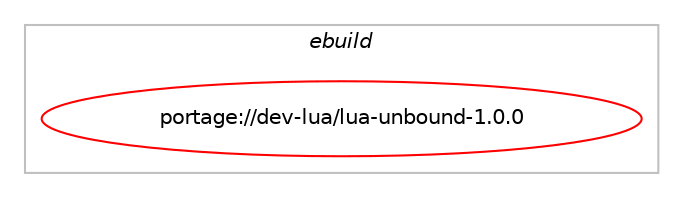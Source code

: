 digraph prolog {

# *************
# Graph options
# *************

newrank=true;
concentrate=true;
compound=true;
graph [rankdir=LR,fontname=Helvetica,fontsize=10,ranksep=1.5];#, ranksep=2.5, nodesep=0.2];
edge  [arrowhead=vee];
node  [fontname=Helvetica,fontsize=10];

# **********
# The ebuild
# **********

subgraph cluster_leftcol {
color=gray;
label=<<i>ebuild</i>>;
id [label="portage://dev-lua/lua-unbound-1.0.0", color=red, width=4, href="../dev-lua/lua-unbound-1.0.0.svg"];
}

# ****************
# The dependencies
# ****************

subgraph cluster_midcol {
color=gray;
label=<<i>dependencies</i>>;
subgraph cluster_compile {
fillcolor="#eeeeee";
style=filled;
label=<<i>compile</i>>;
# *** BEGIN UNKNOWN DEPENDENCY TYPE (TODO) ***
# id -> equal(use_conditional_group(positive,lua_targets_lua5-1,portage://dev-lua/lua-unbound-1.0.0,[package_dependency(portage://dev-lua/lua-unbound-1.0.0,install,no,dev-lang,lua,none,[,,],[slot(5.1)],[])]))
# *** END UNKNOWN DEPENDENCY TYPE (TODO) ***

# *** BEGIN UNKNOWN DEPENDENCY TYPE (TODO) ***
# id -> equal(use_conditional_group(positive,lua_targets_lua5-3,portage://dev-lua/lua-unbound-1.0.0,[package_dependency(portage://dev-lua/lua-unbound-1.0.0,install,no,dev-lang,lua,none,[,,],[slot(5.3)],[])]))
# *** END UNKNOWN DEPENDENCY TYPE (TODO) ***

# *** BEGIN UNKNOWN DEPENDENCY TYPE (TODO) ***
# id -> equal(use_conditional_group(positive,lua_targets_lua5-4,portage://dev-lua/lua-unbound-1.0.0,[package_dependency(portage://dev-lua/lua-unbound-1.0.0,install,no,dev-lang,lua,none,[,,],[slot(5.4)],[])]))
# *** END UNKNOWN DEPENDENCY TYPE (TODO) ***

# *** BEGIN UNKNOWN DEPENDENCY TYPE (TODO) ***
# id -> equal(use_conditional_group(positive,lua_targets_luajit,portage://dev-lua/lua-unbound-1.0.0,[package_dependency(portage://dev-lua/lua-unbound-1.0.0,install,no,dev-lang,luajit,none,[,,],any_same_slot,[])]))
# *** END UNKNOWN DEPENDENCY TYPE (TODO) ***

# *** BEGIN UNKNOWN DEPENDENCY TYPE (TODO) ***
# id -> equal(package_dependency(portage://dev-lua/lua-unbound-1.0.0,install,no,net-dns,unbound,none,[,,],[],[]))
# *** END UNKNOWN DEPENDENCY TYPE (TODO) ***

}
subgraph cluster_compileandrun {
fillcolor="#eeeeee";
style=filled;
label=<<i>compile and run</i>>;
}
subgraph cluster_run {
fillcolor="#eeeeee";
style=filled;
label=<<i>run</i>>;
# *** BEGIN UNKNOWN DEPENDENCY TYPE (TODO) ***
# id -> equal(use_conditional_group(positive,lua_targets_lua5-1,portage://dev-lua/lua-unbound-1.0.0,[package_dependency(portage://dev-lua/lua-unbound-1.0.0,run,no,dev-lang,lua,none,[,,],[slot(5.1)],[])]))
# *** END UNKNOWN DEPENDENCY TYPE (TODO) ***

# *** BEGIN UNKNOWN DEPENDENCY TYPE (TODO) ***
# id -> equal(use_conditional_group(positive,lua_targets_lua5-3,portage://dev-lua/lua-unbound-1.0.0,[package_dependency(portage://dev-lua/lua-unbound-1.0.0,run,no,dev-lang,lua,none,[,,],[slot(5.3)],[])]))
# *** END UNKNOWN DEPENDENCY TYPE (TODO) ***

# *** BEGIN UNKNOWN DEPENDENCY TYPE (TODO) ***
# id -> equal(use_conditional_group(positive,lua_targets_lua5-4,portage://dev-lua/lua-unbound-1.0.0,[package_dependency(portage://dev-lua/lua-unbound-1.0.0,run,no,dev-lang,lua,none,[,,],[slot(5.4)],[])]))
# *** END UNKNOWN DEPENDENCY TYPE (TODO) ***

# *** BEGIN UNKNOWN DEPENDENCY TYPE (TODO) ***
# id -> equal(use_conditional_group(positive,lua_targets_luajit,portage://dev-lua/lua-unbound-1.0.0,[package_dependency(portage://dev-lua/lua-unbound-1.0.0,run,no,dev-lang,luajit,none,[,,],any_same_slot,[])]))
# *** END UNKNOWN DEPENDENCY TYPE (TODO) ***

# *** BEGIN UNKNOWN DEPENDENCY TYPE (TODO) ***
# id -> equal(package_dependency(portage://dev-lua/lua-unbound-1.0.0,run,no,net-dns,unbound,none,[,,],[],[]))
# *** END UNKNOWN DEPENDENCY TYPE (TODO) ***

}
}

# **************
# The candidates
# **************

subgraph cluster_choices {
rank=same;
color=gray;
label=<<i>candidates</i>>;

}

}
